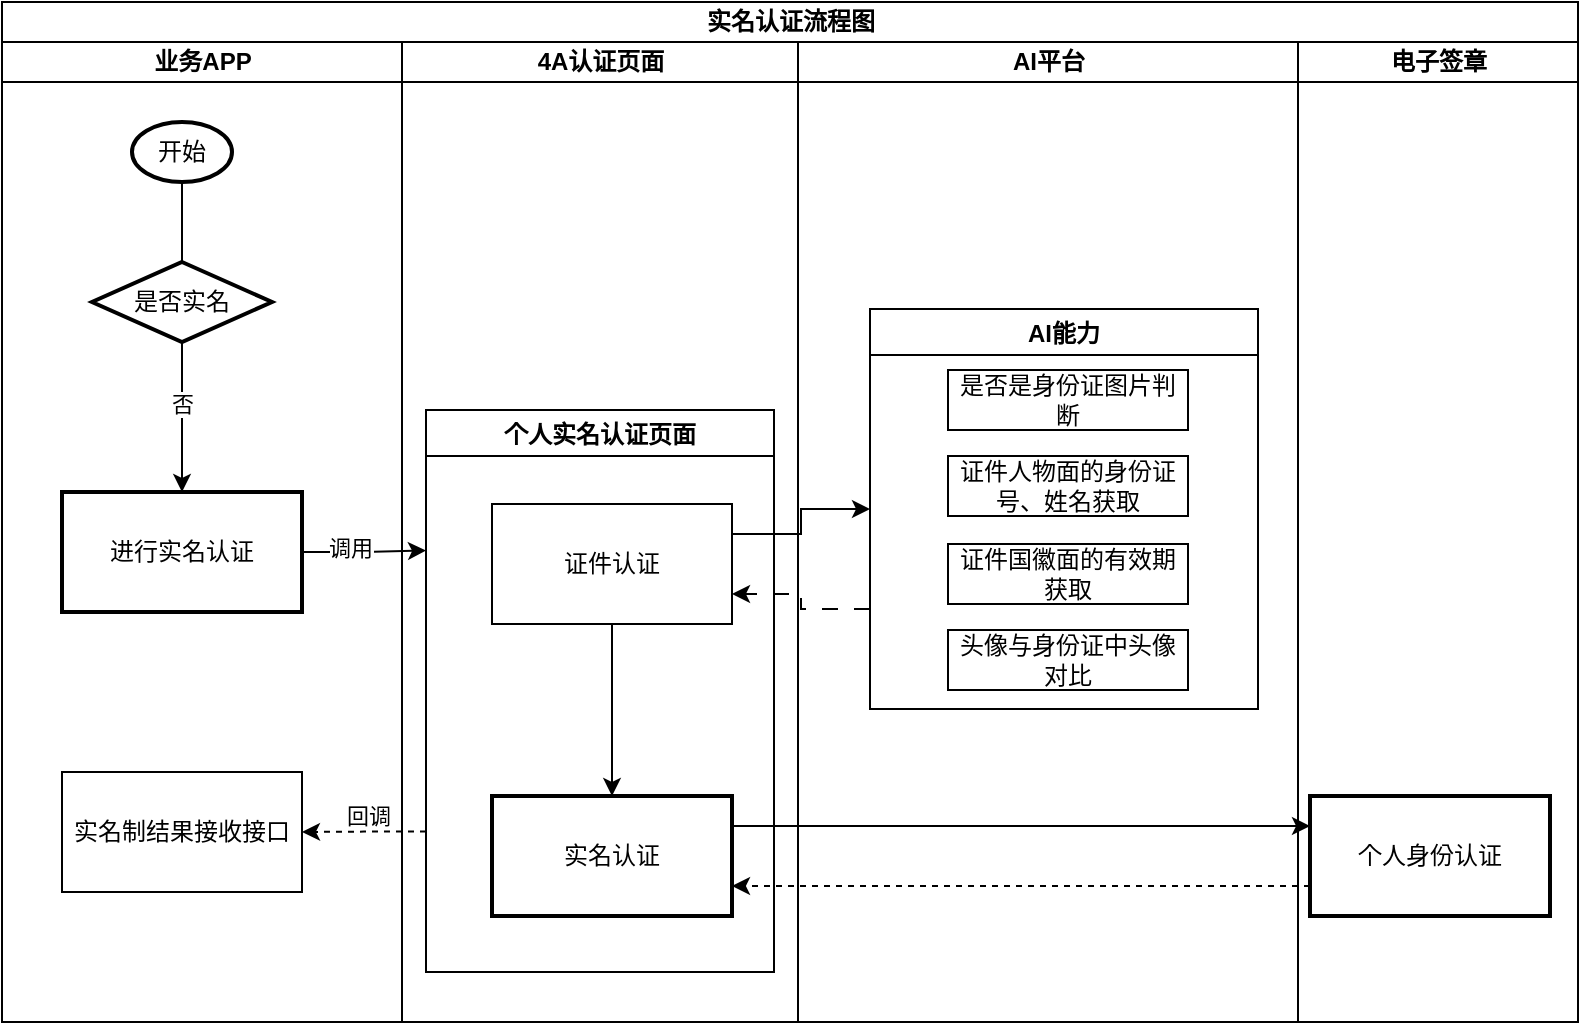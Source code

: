 <mxfile version="20.8.18" type="github" pages="2">
  <diagram name="对接签章系统" id="5AQuxdkM05kk_FZeY26e">
    <mxGraphModel dx="1071" dy="592" grid="0" gridSize="10" guides="1" tooltips="1" connect="1" arrows="1" fold="1" page="0" pageScale="1" pageWidth="827" pageHeight="1169" math="0" shadow="0">
      <root>
        <mxCell id="0" />
        <mxCell id="1" parent="0" />
        <mxCell id="dmObhrlyZNTn6bsTrNyk-1" value="实名认证流程图" style="swimlane;childLayout=stackLayout;resizeParent=1;resizeParentMax=0;startSize=20;html=1;movable=1;resizable=1;rotatable=1;deletable=1;editable=1;connectable=1;" parent="1" vertex="1">
          <mxGeometry x="140" y="40" width="788" height="510" as="geometry" />
        </mxCell>
        <mxCell id="dmObhrlyZNTn6bsTrNyk-2" value="业务APP" style="swimlane;startSize=20;html=1;" parent="dmObhrlyZNTn6bsTrNyk-1" vertex="1">
          <mxGeometry y="20" width="200" height="490" as="geometry" />
        </mxCell>
        <mxCell id="dmObhrlyZNTn6bsTrNyk-6" value="开始" style="strokeWidth=2;html=1;shape=mxgraph.flowchart.start_1;whiteSpace=wrap;" parent="dmObhrlyZNTn6bsTrNyk-2" vertex="1">
          <mxGeometry x="65" y="40" width="50" height="30" as="geometry" />
        </mxCell>
        <mxCell id="dmObhrlyZNTn6bsTrNyk-11" value="" style="edgeStyle=orthogonalEdgeStyle;rounded=0;orthogonalLoop=1;jettySize=auto;html=1;entryX=0.5;entryY=0;entryDx=0;entryDy=0;endArrow=none;" parent="dmObhrlyZNTn6bsTrNyk-2" source="dmObhrlyZNTn6bsTrNyk-6" target="dmObhrlyZNTn6bsTrNyk-9" edge="1">
          <mxGeometry relative="1" as="geometry">
            <mxPoint x="230.0" y="130" as="sourcePoint" />
            <mxPoint x="230" y="350" as="targetPoint" />
            <Array as="points" />
          </mxGeometry>
        </mxCell>
        <mxCell id="dmObhrlyZNTn6bsTrNyk-35" value="" style="edgeStyle=none;rounded=0;orthogonalLoop=1;jettySize=auto;html=1;" parent="dmObhrlyZNTn6bsTrNyk-2" source="dmObhrlyZNTn6bsTrNyk-9" target="dmObhrlyZNTn6bsTrNyk-34" edge="1">
          <mxGeometry relative="1" as="geometry" />
        </mxCell>
        <mxCell id="dmObhrlyZNTn6bsTrNyk-36" value="否" style="edgeLabel;html=1;align=center;verticalAlign=middle;resizable=0;points=[];" parent="dmObhrlyZNTn6bsTrNyk-35" vertex="1" connectable="0">
          <mxGeometry x="-0.173" relative="1" as="geometry">
            <mxPoint as="offset" />
          </mxGeometry>
        </mxCell>
        <mxCell id="dmObhrlyZNTn6bsTrNyk-9" value="是否实名" style="strokeWidth=2;html=1;shape=mxgraph.flowchart.decision;whiteSpace=wrap;" parent="dmObhrlyZNTn6bsTrNyk-2" vertex="1">
          <mxGeometry x="45" y="110" width="90" height="40" as="geometry" />
        </mxCell>
        <mxCell id="dmObhrlyZNTn6bsTrNyk-34" value="进行实名认证" style="whiteSpace=wrap;html=1;strokeWidth=2;" parent="dmObhrlyZNTn6bsTrNyk-2" vertex="1">
          <mxGeometry x="30" y="225" width="120" height="60" as="geometry" />
        </mxCell>
        <mxCell id="dmObhrlyZNTn6bsTrNyk-41" value="实名制结果接收接口" style="rounded=0;whiteSpace=wrap;html=1;" parent="dmObhrlyZNTn6bsTrNyk-2" vertex="1">
          <mxGeometry x="30" y="365" width="120" height="60" as="geometry" />
        </mxCell>
        <mxCell id="dmObhrlyZNTn6bsTrNyk-3" value="4A认证页面" style="swimlane;startSize=20;html=1;" parent="dmObhrlyZNTn6bsTrNyk-1" vertex="1">
          <mxGeometry x="200" y="20" width="198" height="490" as="geometry" />
        </mxCell>
        <mxCell id="dmObhrlyZNTn6bsTrNyk-49" value="个人实名认证页面" style="swimlane;" parent="dmObhrlyZNTn6bsTrNyk-3" vertex="1">
          <mxGeometry x="12" y="184" width="174" height="281" as="geometry" />
        </mxCell>
        <mxCell id="dmObhrlyZNTn6bsTrNyk-52" style="edgeStyle=none;rounded=0;orthogonalLoop=1;jettySize=auto;html=1;exitX=0.5;exitY=1;exitDx=0;exitDy=0;entryX=0.5;entryY=0;entryDx=0;entryDy=0;" parent="dmObhrlyZNTn6bsTrNyk-49" source="dmObhrlyZNTn6bsTrNyk-50" target="dmObhrlyZNTn6bsTrNyk-51" edge="1">
          <mxGeometry relative="1" as="geometry" />
        </mxCell>
        <mxCell id="dmObhrlyZNTn6bsTrNyk-50" value="证件认证" style="whiteSpace=wrap;html=1;" parent="dmObhrlyZNTn6bsTrNyk-49" vertex="1">
          <mxGeometry x="33" y="47" width="120" height="60" as="geometry" />
        </mxCell>
        <mxCell id="dmObhrlyZNTn6bsTrNyk-51" value="实名认证" style="whiteSpace=wrap;html=1;strokeWidth=2;" parent="dmObhrlyZNTn6bsTrNyk-49" vertex="1">
          <mxGeometry x="33" y="193" width="120" height="60" as="geometry" />
        </mxCell>
        <mxCell id="dmObhrlyZNTn6bsTrNyk-4" value="AI平台" style="swimlane;startSize=20;html=1;" parent="dmObhrlyZNTn6bsTrNyk-1" vertex="1">
          <mxGeometry x="398" y="20" width="250" height="490" as="geometry" />
        </mxCell>
        <mxCell id="dmObhrlyZNTn6bsTrNyk-20" value="AI能力" style="swimlane;" parent="dmObhrlyZNTn6bsTrNyk-4" vertex="1">
          <mxGeometry x="36" y="133.5" width="194" height="200" as="geometry" />
        </mxCell>
        <mxCell id="dmObhrlyZNTn6bsTrNyk-27" value="头像与身份证中头像对比" style="whiteSpace=wrap;html=1;" parent="dmObhrlyZNTn6bsTrNyk-20" vertex="1">
          <mxGeometry x="39" y="160.5" width="120" height="30" as="geometry" />
        </mxCell>
        <mxCell id="dmObhrlyZNTn6bsTrNyk-30" value="证件国徽面的有效期获取" style="whiteSpace=wrap;html=1;" parent="dmObhrlyZNTn6bsTrNyk-20" vertex="1">
          <mxGeometry x="39" y="117.5" width="120" height="30" as="geometry" />
        </mxCell>
        <mxCell id="dmObhrlyZNTn6bsTrNyk-37" value="是否是身份证图片判断" style="whiteSpace=wrap;html=1;" parent="dmObhrlyZNTn6bsTrNyk-20" vertex="1">
          <mxGeometry x="39" y="30.5" width="120" height="30" as="geometry" />
        </mxCell>
        <mxCell id="dmObhrlyZNTn6bsTrNyk-38" value="证件人物面的身份证号、姓名获取" style="whiteSpace=wrap;html=1;" parent="dmObhrlyZNTn6bsTrNyk-20" vertex="1">
          <mxGeometry x="39" y="73.5" width="120" height="30" as="geometry" />
        </mxCell>
        <mxCell id="dmObhrlyZNTn6bsTrNyk-5" value="电子签章" style="swimlane;startSize=20;html=1;" parent="dmObhrlyZNTn6bsTrNyk-1" vertex="1">
          <mxGeometry x="648" y="20" width="140" height="490" as="geometry" />
        </mxCell>
        <mxCell id="dmObhrlyZNTn6bsTrNyk-19" value="个人身份认证" style="whiteSpace=wrap;html=1;strokeWidth=2;" parent="dmObhrlyZNTn6bsTrNyk-5" vertex="1">
          <mxGeometry x="6" y="377" width="120" height="60" as="geometry" />
        </mxCell>
        <mxCell id="dmObhrlyZNTn6bsTrNyk-14" style="edgeStyle=orthogonalEdgeStyle;rounded=0;orthogonalLoop=1;jettySize=auto;html=1;exitX=1;exitY=0.5;exitDx=0;exitDy=0;entryX=0;entryY=0.25;entryDx=0;entryDy=0;" parent="dmObhrlyZNTn6bsTrNyk-1" source="dmObhrlyZNTn6bsTrNyk-34" target="dmObhrlyZNTn6bsTrNyk-49" edge="1">
          <mxGeometry relative="1" as="geometry">
            <mxPoint x="169" y="199" as="targetPoint" />
          </mxGeometry>
        </mxCell>
        <mxCell id="dmObhrlyZNTn6bsTrNyk-15" value="调用" style="edgeLabel;html=1;align=center;verticalAlign=middle;resizable=0;points=[];" parent="dmObhrlyZNTn6bsTrNyk-14" vertex="1" connectable="0">
          <mxGeometry x="-0.248" y="2" relative="1" as="geometry">
            <mxPoint as="offset" />
          </mxGeometry>
        </mxCell>
        <mxCell id="dmObhrlyZNTn6bsTrNyk-21" style="edgeStyle=orthogonalEdgeStyle;rounded=0;orthogonalLoop=1;jettySize=auto;html=1;entryX=0;entryY=0.5;entryDx=0;entryDy=0;exitX=1;exitY=0.25;exitDx=0;exitDy=0;" parent="dmObhrlyZNTn6bsTrNyk-1" source="dmObhrlyZNTn6bsTrNyk-50" target="dmObhrlyZNTn6bsTrNyk-20" edge="1">
          <mxGeometry relative="1" as="geometry">
            <mxPoint x="380" y="320" as="targetPoint" />
            <mxPoint x="344.6" y="311.54" as="sourcePoint" />
          </mxGeometry>
        </mxCell>
        <mxCell id="dmObhrlyZNTn6bsTrNyk-31" style="edgeStyle=orthogonalEdgeStyle;rounded=0;orthogonalLoop=1;jettySize=auto;html=1;entryX=1;entryY=0.75;entryDx=0;entryDy=0;dashed=1;dashPattern=8 8;exitX=0;exitY=0.75;exitDx=0;exitDy=0;" parent="dmObhrlyZNTn6bsTrNyk-1" source="dmObhrlyZNTn6bsTrNyk-20" target="dmObhrlyZNTn6bsTrNyk-50" edge="1">
          <mxGeometry relative="1" as="geometry">
            <mxPoint x="400" y="335" as="sourcePoint" />
            <mxPoint x="344" y="335.0" as="targetPoint" />
          </mxGeometry>
        </mxCell>
        <mxCell id="dmObhrlyZNTn6bsTrNyk-39" style="edgeStyle=none;rounded=0;orthogonalLoop=1;jettySize=auto;html=1;exitX=1;exitY=0.25;exitDx=0;exitDy=0;entryX=0;entryY=0.25;entryDx=0;entryDy=0;" parent="dmObhrlyZNTn6bsTrNyk-1" source="dmObhrlyZNTn6bsTrNyk-51" target="dmObhrlyZNTn6bsTrNyk-19" edge="1">
          <mxGeometry relative="1" as="geometry">
            <mxPoint x="344" y="495" as="sourcePoint" />
          </mxGeometry>
        </mxCell>
        <mxCell id="dmObhrlyZNTn6bsTrNyk-40" style="edgeStyle=none;rounded=0;orthogonalLoop=1;jettySize=auto;html=1;exitX=0;exitY=0.75;exitDx=0;exitDy=0;entryX=1;entryY=0.75;entryDx=0;entryDy=0;dashed=1;" parent="dmObhrlyZNTn6bsTrNyk-1" source="dmObhrlyZNTn6bsTrNyk-19" target="dmObhrlyZNTn6bsTrNyk-51" edge="1">
          <mxGeometry relative="1" as="geometry">
            <mxPoint x="344" y="525" as="targetPoint" />
          </mxGeometry>
        </mxCell>
        <mxCell id="dmObhrlyZNTn6bsTrNyk-42" style="edgeStyle=orthogonalEdgeStyle;rounded=0;orthogonalLoop=1;jettySize=auto;html=1;entryX=1;entryY=0.5;entryDx=0;entryDy=0;dashed=1;exitX=0;exitY=0.75;exitDx=0;exitDy=0;" parent="dmObhrlyZNTn6bsTrNyk-1" source="dmObhrlyZNTn6bsTrNyk-49" target="dmObhrlyZNTn6bsTrNyk-41" edge="1">
          <mxGeometry relative="1" as="geometry">
            <mxPoint x="224" y="510" as="sourcePoint" />
          </mxGeometry>
        </mxCell>
        <mxCell id="dmObhrlyZNTn6bsTrNyk-43" value="回调" style="edgeLabel;html=1;align=center;verticalAlign=middle;resizable=0;points=[];" parent="dmObhrlyZNTn6bsTrNyk-42" vertex="1" connectable="0">
          <mxGeometry x="0.283" relative="1" as="geometry">
            <mxPoint x="11" y="-8" as="offset" />
          </mxGeometry>
        </mxCell>
      </root>
    </mxGraphModel>
  </diagram>
  <diagram id="eHKqrN6BxyGTe7Porg8p" name="不对接签章系统">
    <mxGraphModel dx="758" dy="419" grid="0" gridSize="10" guides="1" tooltips="1" connect="1" arrows="1" fold="1" page="0" pageScale="1" pageWidth="827" pageHeight="1169" math="0" shadow="0">
      <root>
        <mxCell id="0" />
        <mxCell id="1" parent="0" />
        <mxCell id="DUI-_yYImFrukfa-ooWB-1" value="实名认证流程图" style="swimlane;childLayout=stackLayout;resizeParent=1;resizeParentMax=0;startSize=20;html=1;movable=1;resizable=1;rotatable=1;deletable=1;editable=1;connectable=1;" vertex="1" parent="1">
          <mxGeometry x="140" y="40" width="788" height="426" as="geometry" />
        </mxCell>
        <mxCell id="DUI-_yYImFrukfa-ooWB-2" value="业务APP" style="swimlane;startSize=20;html=1;" vertex="1" parent="DUI-_yYImFrukfa-ooWB-1">
          <mxGeometry y="20" width="200" height="406" as="geometry" />
        </mxCell>
        <mxCell id="DUI-_yYImFrukfa-ooWB-3" value="开始" style="strokeWidth=2;html=1;shape=mxgraph.flowchart.start_1;whiteSpace=wrap;" vertex="1" parent="DUI-_yYImFrukfa-ooWB-2">
          <mxGeometry x="65" y="40" width="50" height="30" as="geometry" />
        </mxCell>
        <mxCell id="DUI-_yYImFrukfa-ooWB-4" value="" style="edgeStyle=orthogonalEdgeStyle;rounded=0;orthogonalLoop=1;jettySize=auto;html=1;entryX=0.5;entryY=0;entryDx=0;entryDy=0;endArrow=none;" edge="1" parent="DUI-_yYImFrukfa-ooWB-2" source="DUI-_yYImFrukfa-ooWB-3" target="DUI-_yYImFrukfa-ooWB-7">
          <mxGeometry relative="1" as="geometry">
            <mxPoint x="230.0" y="130" as="sourcePoint" />
            <mxPoint x="230" y="350" as="targetPoint" />
            <Array as="points" />
          </mxGeometry>
        </mxCell>
        <mxCell id="DUI-_yYImFrukfa-ooWB-5" value="" style="edgeStyle=none;rounded=0;orthogonalLoop=1;jettySize=auto;html=1;" edge="1" parent="DUI-_yYImFrukfa-ooWB-2" source="DUI-_yYImFrukfa-ooWB-7" target="DUI-_yYImFrukfa-ooWB-8">
          <mxGeometry relative="1" as="geometry" />
        </mxCell>
        <mxCell id="DUI-_yYImFrukfa-ooWB-6" value="否" style="edgeLabel;html=1;align=center;verticalAlign=middle;resizable=0;points=[];" vertex="1" connectable="0" parent="DUI-_yYImFrukfa-ooWB-5">
          <mxGeometry x="-0.173" relative="1" as="geometry">
            <mxPoint as="offset" />
          </mxGeometry>
        </mxCell>
        <mxCell id="DUI-_yYImFrukfa-ooWB-7" value="是否实名" style="strokeWidth=2;html=1;shape=mxgraph.flowchart.decision;whiteSpace=wrap;" vertex="1" parent="DUI-_yYImFrukfa-ooWB-2">
          <mxGeometry x="45" y="110" width="90" height="40" as="geometry" />
        </mxCell>
        <mxCell id="DUI-_yYImFrukfa-ooWB-8" value="进行实名认证" style="whiteSpace=wrap;html=1;strokeWidth=2;" vertex="1" parent="DUI-_yYImFrukfa-ooWB-2">
          <mxGeometry x="30" y="202" width="120" height="60" as="geometry" />
        </mxCell>
        <mxCell id="DUI-_yYImFrukfa-ooWB-9" value="实名制结果接收接口" style="rounded=0;whiteSpace=wrap;html=1;" vertex="1" parent="DUI-_yYImFrukfa-ooWB-2">
          <mxGeometry x="30" y="293" width="120" height="60" as="geometry" />
        </mxCell>
        <mxCell id="DUI-_yYImFrukfa-ooWB-10" value="4A认证页面" style="swimlane;startSize=20;html=1;" vertex="1" parent="DUI-_yYImFrukfa-ooWB-1">
          <mxGeometry x="200" y="20" width="198" height="406" as="geometry" />
        </mxCell>
        <mxCell id="DUI-_yYImFrukfa-ooWB-11" value="个人实名认证页面" style="swimlane;" vertex="1" parent="DUI-_yYImFrukfa-ooWB-10">
          <mxGeometry x="12" y="184" width="174" height="185" as="geometry" />
        </mxCell>
        <mxCell id="DUI-_yYImFrukfa-ooWB-13" value="证件认证" style="whiteSpace=wrap;html=1;" vertex="1" parent="DUI-_yYImFrukfa-ooWB-11">
          <mxGeometry x="27" y="46.5" width="120" height="71" as="geometry" />
        </mxCell>
        <mxCell id="DUI-_yYImFrukfa-ooWB-15" value="AI平台" style="swimlane;startSize=20;html=1;" vertex="1" parent="DUI-_yYImFrukfa-ooWB-1">
          <mxGeometry x="398" y="20" width="250" height="406" as="geometry" />
        </mxCell>
        <mxCell id="DUI-_yYImFrukfa-ooWB-16" value="AI能力" style="swimlane;" vertex="1" parent="DUI-_yYImFrukfa-ooWB-15">
          <mxGeometry x="36" y="133.5" width="194" height="200" as="geometry" />
        </mxCell>
        <mxCell id="DUI-_yYImFrukfa-ooWB-17" value="头像与身份证中头像对比" style="whiteSpace=wrap;html=1;" vertex="1" parent="DUI-_yYImFrukfa-ooWB-16">
          <mxGeometry x="39" y="160.5" width="120" height="30" as="geometry" />
        </mxCell>
        <mxCell id="DUI-_yYImFrukfa-ooWB-18" value="证件国徽面的有效期获取" style="whiteSpace=wrap;html=1;" vertex="1" parent="DUI-_yYImFrukfa-ooWB-16">
          <mxGeometry x="39" y="117.5" width="120" height="30" as="geometry" />
        </mxCell>
        <mxCell id="DUI-_yYImFrukfa-ooWB-19" value="是否是身份证图片判断" style="whiteSpace=wrap;html=1;" vertex="1" parent="DUI-_yYImFrukfa-ooWB-16">
          <mxGeometry x="39" y="30.5" width="120" height="30" as="geometry" />
        </mxCell>
        <mxCell id="DUI-_yYImFrukfa-ooWB-20" value="证件人物面的身份证号、姓名获取" style="whiteSpace=wrap;html=1;" vertex="1" parent="DUI-_yYImFrukfa-ooWB-16">
          <mxGeometry x="39" y="73.5" width="120" height="30" as="geometry" />
        </mxCell>
        <mxCell id="DUI-_yYImFrukfa-ooWB-21" value="电子签章" style="swimlane;startSize=20;html=1;" vertex="1" parent="DUI-_yYImFrukfa-ooWB-1">
          <mxGeometry x="648" y="20" width="140" height="406" as="geometry" />
        </mxCell>
        <mxCell id="DUI-_yYImFrukfa-ooWB-23" style="edgeStyle=orthogonalEdgeStyle;rounded=0;orthogonalLoop=1;jettySize=auto;html=1;exitX=1;exitY=0.5;exitDx=0;exitDy=0;entryX=0;entryY=0.25;entryDx=0;entryDy=0;" edge="1" parent="DUI-_yYImFrukfa-ooWB-1" source="DUI-_yYImFrukfa-ooWB-8" target="DUI-_yYImFrukfa-ooWB-11">
          <mxGeometry relative="1" as="geometry">
            <mxPoint x="169" y="199" as="targetPoint" />
          </mxGeometry>
        </mxCell>
        <mxCell id="DUI-_yYImFrukfa-ooWB-24" value="调用" style="edgeLabel;html=1;align=center;verticalAlign=middle;resizable=0;points=[];" vertex="1" connectable="0" parent="DUI-_yYImFrukfa-ooWB-23">
          <mxGeometry x="-0.248" y="2" relative="1" as="geometry">
            <mxPoint as="offset" />
          </mxGeometry>
        </mxCell>
        <mxCell id="DUI-_yYImFrukfa-ooWB-25" style="edgeStyle=orthogonalEdgeStyle;rounded=0;orthogonalLoop=1;jettySize=auto;html=1;entryX=0;entryY=0.5;entryDx=0;entryDy=0;exitX=1;exitY=0.25;exitDx=0;exitDy=0;" edge="1" parent="DUI-_yYImFrukfa-ooWB-1" source="DUI-_yYImFrukfa-ooWB-13" target="DUI-_yYImFrukfa-ooWB-16">
          <mxGeometry relative="1" as="geometry">
            <mxPoint x="380" y="320" as="targetPoint" />
            <mxPoint x="344.6" y="311.54" as="sourcePoint" />
          </mxGeometry>
        </mxCell>
        <mxCell id="DUI-_yYImFrukfa-ooWB-26" style="edgeStyle=orthogonalEdgeStyle;rounded=0;orthogonalLoop=1;jettySize=auto;html=1;entryX=1;entryY=0.75;entryDx=0;entryDy=0;dashed=1;dashPattern=8 8;exitX=0;exitY=0.75;exitDx=0;exitDy=0;" edge="1" parent="DUI-_yYImFrukfa-ooWB-1" source="DUI-_yYImFrukfa-ooWB-16" target="DUI-_yYImFrukfa-ooWB-13">
          <mxGeometry relative="1" as="geometry">
            <mxPoint x="400" y="335" as="sourcePoint" />
            <mxPoint x="344" y="335.0" as="targetPoint" />
          </mxGeometry>
        </mxCell>
        <mxCell id="DUI-_yYImFrukfa-ooWB-29" style="edgeStyle=orthogonalEdgeStyle;rounded=0;orthogonalLoop=1;jettySize=auto;html=1;entryX=1;entryY=0.5;entryDx=0;entryDy=0;dashed=1;exitX=0;exitY=0.75;exitDx=0;exitDy=0;" edge="1" parent="DUI-_yYImFrukfa-ooWB-1" source="DUI-_yYImFrukfa-ooWB-11" target="DUI-_yYImFrukfa-ooWB-9">
          <mxGeometry relative="1" as="geometry">
            <mxPoint x="224" y="510" as="sourcePoint" />
          </mxGeometry>
        </mxCell>
        <mxCell id="DUI-_yYImFrukfa-ooWB-30" value="回调" style="edgeLabel;html=1;align=center;verticalAlign=middle;resizable=0;points=[];" vertex="1" connectable="0" parent="DUI-_yYImFrukfa-ooWB-29">
          <mxGeometry x="0.283" relative="1" as="geometry">
            <mxPoint x="11" y="-8" as="offset" />
          </mxGeometry>
        </mxCell>
      </root>
    </mxGraphModel>
  </diagram>
</mxfile>
